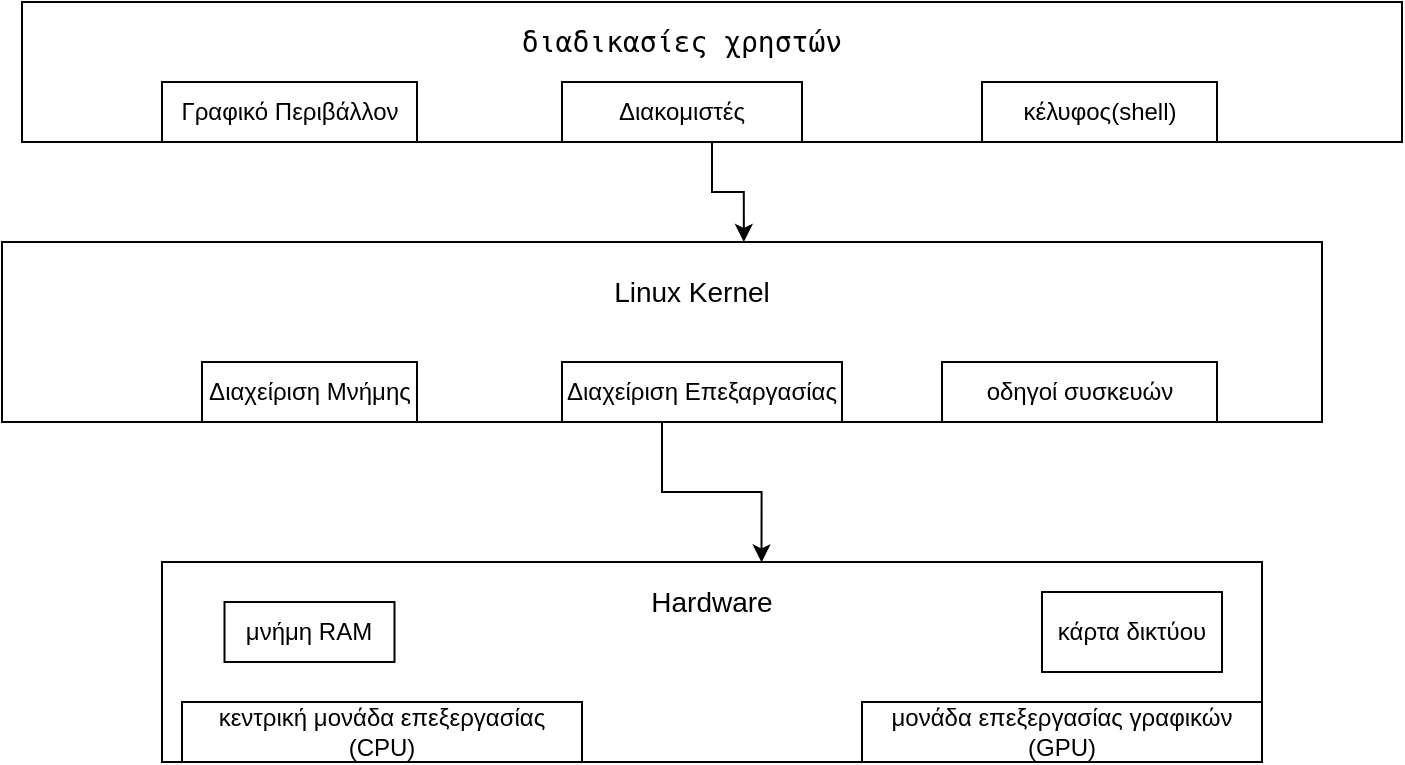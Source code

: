 <mxfile version="27.0.6">
  <diagram name="Page-1" id="n4BtaXwScv98Qy5UGhU8">
    <mxGraphModel dx="1426" dy="787" grid="1" gridSize="10" guides="1" tooltips="1" connect="1" arrows="1" fold="1" page="1" pageScale="1" pageWidth="850" pageHeight="1100" math="0" shadow="0">
      <root>
        <mxCell id="0" />
        <mxCell id="1" parent="0" />
        <mxCell id="NFEVLsGAsDUBxGmX6ojI-4" value="" style="rounded=0;whiteSpace=wrap;html=1;" parent="1" vertex="1">
          <mxGeometry x="200" y="20" width="690" height="70" as="geometry" />
        </mxCell>
        <mxCell id="NFEVLsGAsDUBxGmX6ojI-5" value="&lt;font style=&quot;font-size: 12px;&quot;&gt;Γραφικό Περιβάλλον&lt;/font&gt;" style="rounded=0;whiteSpace=wrap;html=1;" parent="1" vertex="1">
          <mxGeometry x="270" y="60" width="127.5" height="30" as="geometry" />
        </mxCell>
        <mxCell id="NFEVLsGAsDUBxGmX6ojI-7" value="&lt;font style=&quot;font-size: 12px;&quot;&gt;Διακομιστές&lt;/font&gt;" style="rounded=0;whiteSpace=wrap;html=1;" parent="1" vertex="1">
          <mxGeometry x="470" y="60" width="120" height="30" as="geometry" />
        </mxCell>
        <mxCell id="NFEVLsGAsDUBxGmX6ojI-9" value="&lt;font style=&quot;font-size: 12px;&quot;&gt;κέλυφος(shell)&lt;/font&gt;" style="rounded=0;whiteSpace=wrap;html=1;" parent="1" vertex="1">
          <mxGeometry x="680" y="60" width="117.5" height="30" as="geometry" />
        </mxCell>
        <mxCell id="NFEVLsGAsDUBxGmX6ojI-10" value="&lt;div role=&quot;text&quot; tabindex=&quot;0&quot; id=&quot;tw-target-text-container&quot; class=&quot;tw-ta-container tw-nfl&quot;&gt;&lt;pre dir=&quot;ltr&quot; data-ved=&quot;2ahUKEwiFv4Kh8fCMAxX07wIHHSCwFlEQ3ewLegQIBhAV&quot; aria-label=&quot;Μεταφρασμένο κείμενο: διαδικασίες χρήστη&quot; style=&quot;text-align:left&quot; id=&quot;tw-target-text&quot; data-placeholder=&quot;Μετάφραση&quot; class=&quot;tw-data-text tw-text-large tw-ta&quot;&gt;&lt;font style=&quot;font-size: 14px;&quot;&gt;διαδικασίες χρηστών&lt;/font&gt;&lt;/pre&gt;&lt;/div&gt;" style="text;html=1;align=center;verticalAlign=middle;whiteSpace=wrap;rounded=0;" parent="1" vertex="1">
          <mxGeometry x="370" y="30" width="320" height="20" as="geometry" />
        </mxCell>
        <mxCell id="NFEVLsGAsDUBxGmX6ojI-12" value="" style="rounded=0;whiteSpace=wrap;html=1;" parent="1" vertex="1">
          <mxGeometry x="190" y="140" width="660" height="90" as="geometry" />
        </mxCell>
        <mxCell id="NFEVLsGAsDUBxGmX6ojI-13" value="&lt;font style=&quot;font-size: 12px;&quot;&gt;Διαχείριση Μνήμης&lt;/font&gt;" style="rounded=0;whiteSpace=wrap;html=1;" parent="1" vertex="1">
          <mxGeometry x="290" y="200" width="107.5" height="30" as="geometry" />
        </mxCell>
        <mxCell id="NFEVLsGAsDUBxGmX6ojI-14" value="&lt;font style=&quot;font-size: 12px;&quot;&gt;Διαχείριση Επεξαργασίας&lt;/font&gt;" style="rounded=0;whiteSpace=wrap;html=1;" parent="1" vertex="1">
          <mxGeometry x="470" y="200" width="140" height="30" as="geometry" />
        </mxCell>
        <mxCell id="NFEVLsGAsDUBxGmX6ojI-15" value="&lt;font style=&quot;font-size: 12px;&quot;&gt;οδηγοί συσκευών&lt;/font&gt;" style="rounded=0;whiteSpace=wrap;html=1;" parent="1" vertex="1">
          <mxGeometry x="660" y="200" width="137.5" height="30" as="geometry" />
        </mxCell>
        <mxCell id="NFEVLsGAsDUBxGmX6ojI-16" value="&lt;font style=&quot;font-size: 14px;&quot;&gt;Linux Kernel&lt;/font&gt;" style="text;html=1;align=center;verticalAlign=middle;whiteSpace=wrap;rounded=0;" parent="1" vertex="1">
          <mxGeometry x="390" y="150" width="290" height="30" as="geometry" />
        </mxCell>
        <mxCell id="NFEVLsGAsDUBxGmX6ojI-17" value="" style="rounded=0;whiteSpace=wrap;html=1;" parent="1" vertex="1">
          <mxGeometry x="270" y="300" width="550" height="100" as="geometry" />
        </mxCell>
        <mxCell id="NFEVLsGAsDUBxGmX6ojI-18" value="&lt;font style=&quot;font-size: 14px;&quot;&gt;Hardware&lt;/font&gt;" style="text;html=1;align=center;verticalAlign=middle;whiteSpace=wrap;rounded=0;" parent="1" vertex="1">
          <mxGeometry x="450" y="310" width="190" height="20" as="geometry" />
        </mxCell>
        <mxCell id="NFEVLsGAsDUBxGmX6ojI-19" value="&lt;font style=&quot;font-size: 12px;&quot;&gt;κεντρική μονάδα επεξεργασίας (CPU)&lt;/font&gt;" style="rounded=0;whiteSpace=wrap;html=1;" parent="1" vertex="1">
          <mxGeometry x="280" y="370" width="200" height="30" as="geometry" />
        </mxCell>
        <mxCell id="NFEVLsGAsDUBxGmX6ojI-21" style="edgeStyle=orthogonalEdgeStyle;rounded=0;orthogonalLoop=1;jettySize=auto;html=1;entryX=0.545;entryY=0.002;entryDx=0;entryDy=0;entryPerimeter=0;" parent="1" source="NFEVLsGAsDUBxGmX6ojI-12" target="NFEVLsGAsDUBxGmX6ojI-17" edge="1">
          <mxGeometry relative="1" as="geometry" />
        </mxCell>
        <mxCell id="NFEVLsGAsDUBxGmX6ojI-22" value="&lt;font style=&quot;font-size: 12px;&quot;&gt;μνήμη RAM&lt;/font&gt;" style="rounded=0;whiteSpace=wrap;html=1;" parent="1" vertex="1">
          <mxGeometry x="301.25" y="320" width="85" height="30" as="geometry" />
        </mxCell>
        <mxCell id="NFEVLsGAsDUBxGmX6ojI-23" value="&lt;font style=&quot;font-size: 12px;&quot;&gt;κάρτα δικτύου&lt;/font&gt;" style="rounded=0;whiteSpace=wrap;html=1;" parent="1" vertex="1">
          <mxGeometry x="710" y="315" width="90" height="40" as="geometry" />
        </mxCell>
        <mxCell id="NFEVLsGAsDUBxGmX6ojI-24" value="&lt;font style=&quot;font-size: 12px;&quot;&gt;μονάδα επεξεργασίας γραφικών (GPU)&lt;/font&gt;" style="rounded=0;whiteSpace=wrap;html=1;" parent="1" vertex="1">
          <mxGeometry x="620" y="370" width="200" height="30" as="geometry" />
        </mxCell>
        <mxCell id="8aA1FvYfh0fUZP3tJRCF-3" style="edgeStyle=orthogonalEdgeStyle;rounded=0;orthogonalLoop=1;jettySize=auto;html=1;entryX=0.562;entryY=0;entryDx=0;entryDy=0;entryPerimeter=0;" parent="1" source="NFEVLsGAsDUBxGmX6ojI-4" target="NFEVLsGAsDUBxGmX6ojI-12" edge="1">
          <mxGeometry relative="1" as="geometry" />
        </mxCell>
      </root>
    </mxGraphModel>
  </diagram>
</mxfile>
